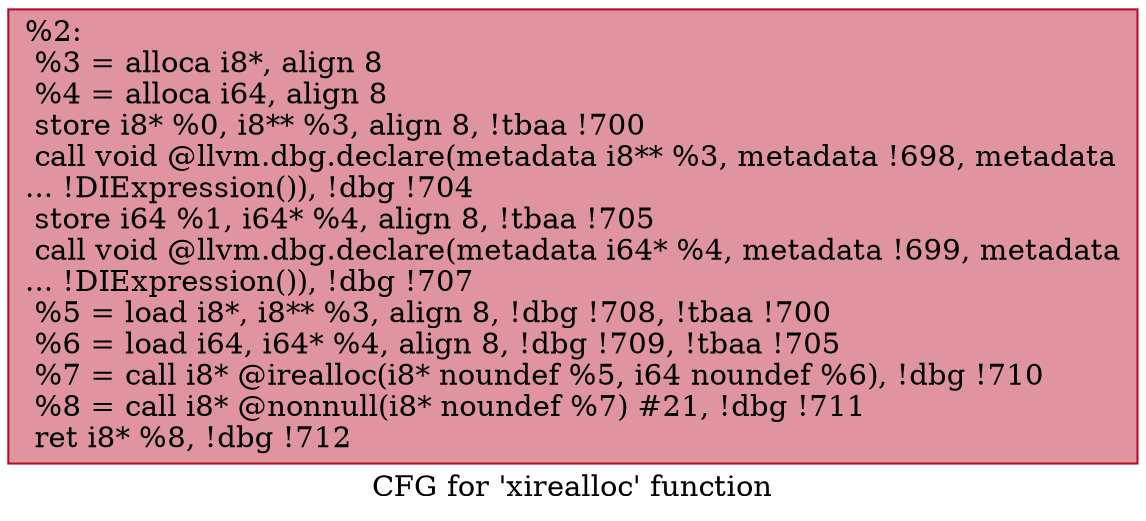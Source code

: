 digraph "CFG for 'xirealloc' function" {
	label="CFG for 'xirealloc' function";

	Node0x2596f20 [shape=record,color="#b70d28ff", style=filled, fillcolor="#b70d2870",label="{%2:\l  %3 = alloca i8*, align 8\l  %4 = alloca i64, align 8\l  store i8* %0, i8** %3, align 8, !tbaa !700\l  call void @llvm.dbg.declare(metadata i8** %3, metadata !698, metadata\l... !DIExpression()), !dbg !704\l  store i64 %1, i64* %4, align 8, !tbaa !705\l  call void @llvm.dbg.declare(metadata i64* %4, metadata !699, metadata\l... !DIExpression()), !dbg !707\l  %5 = load i8*, i8** %3, align 8, !dbg !708, !tbaa !700\l  %6 = load i64, i64* %4, align 8, !dbg !709, !tbaa !705\l  %7 = call i8* @irealloc(i8* noundef %5, i64 noundef %6), !dbg !710\l  %8 = call i8* @nonnull(i8* noundef %7) #21, !dbg !711\l  ret i8* %8, !dbg !712\l}"];
}
